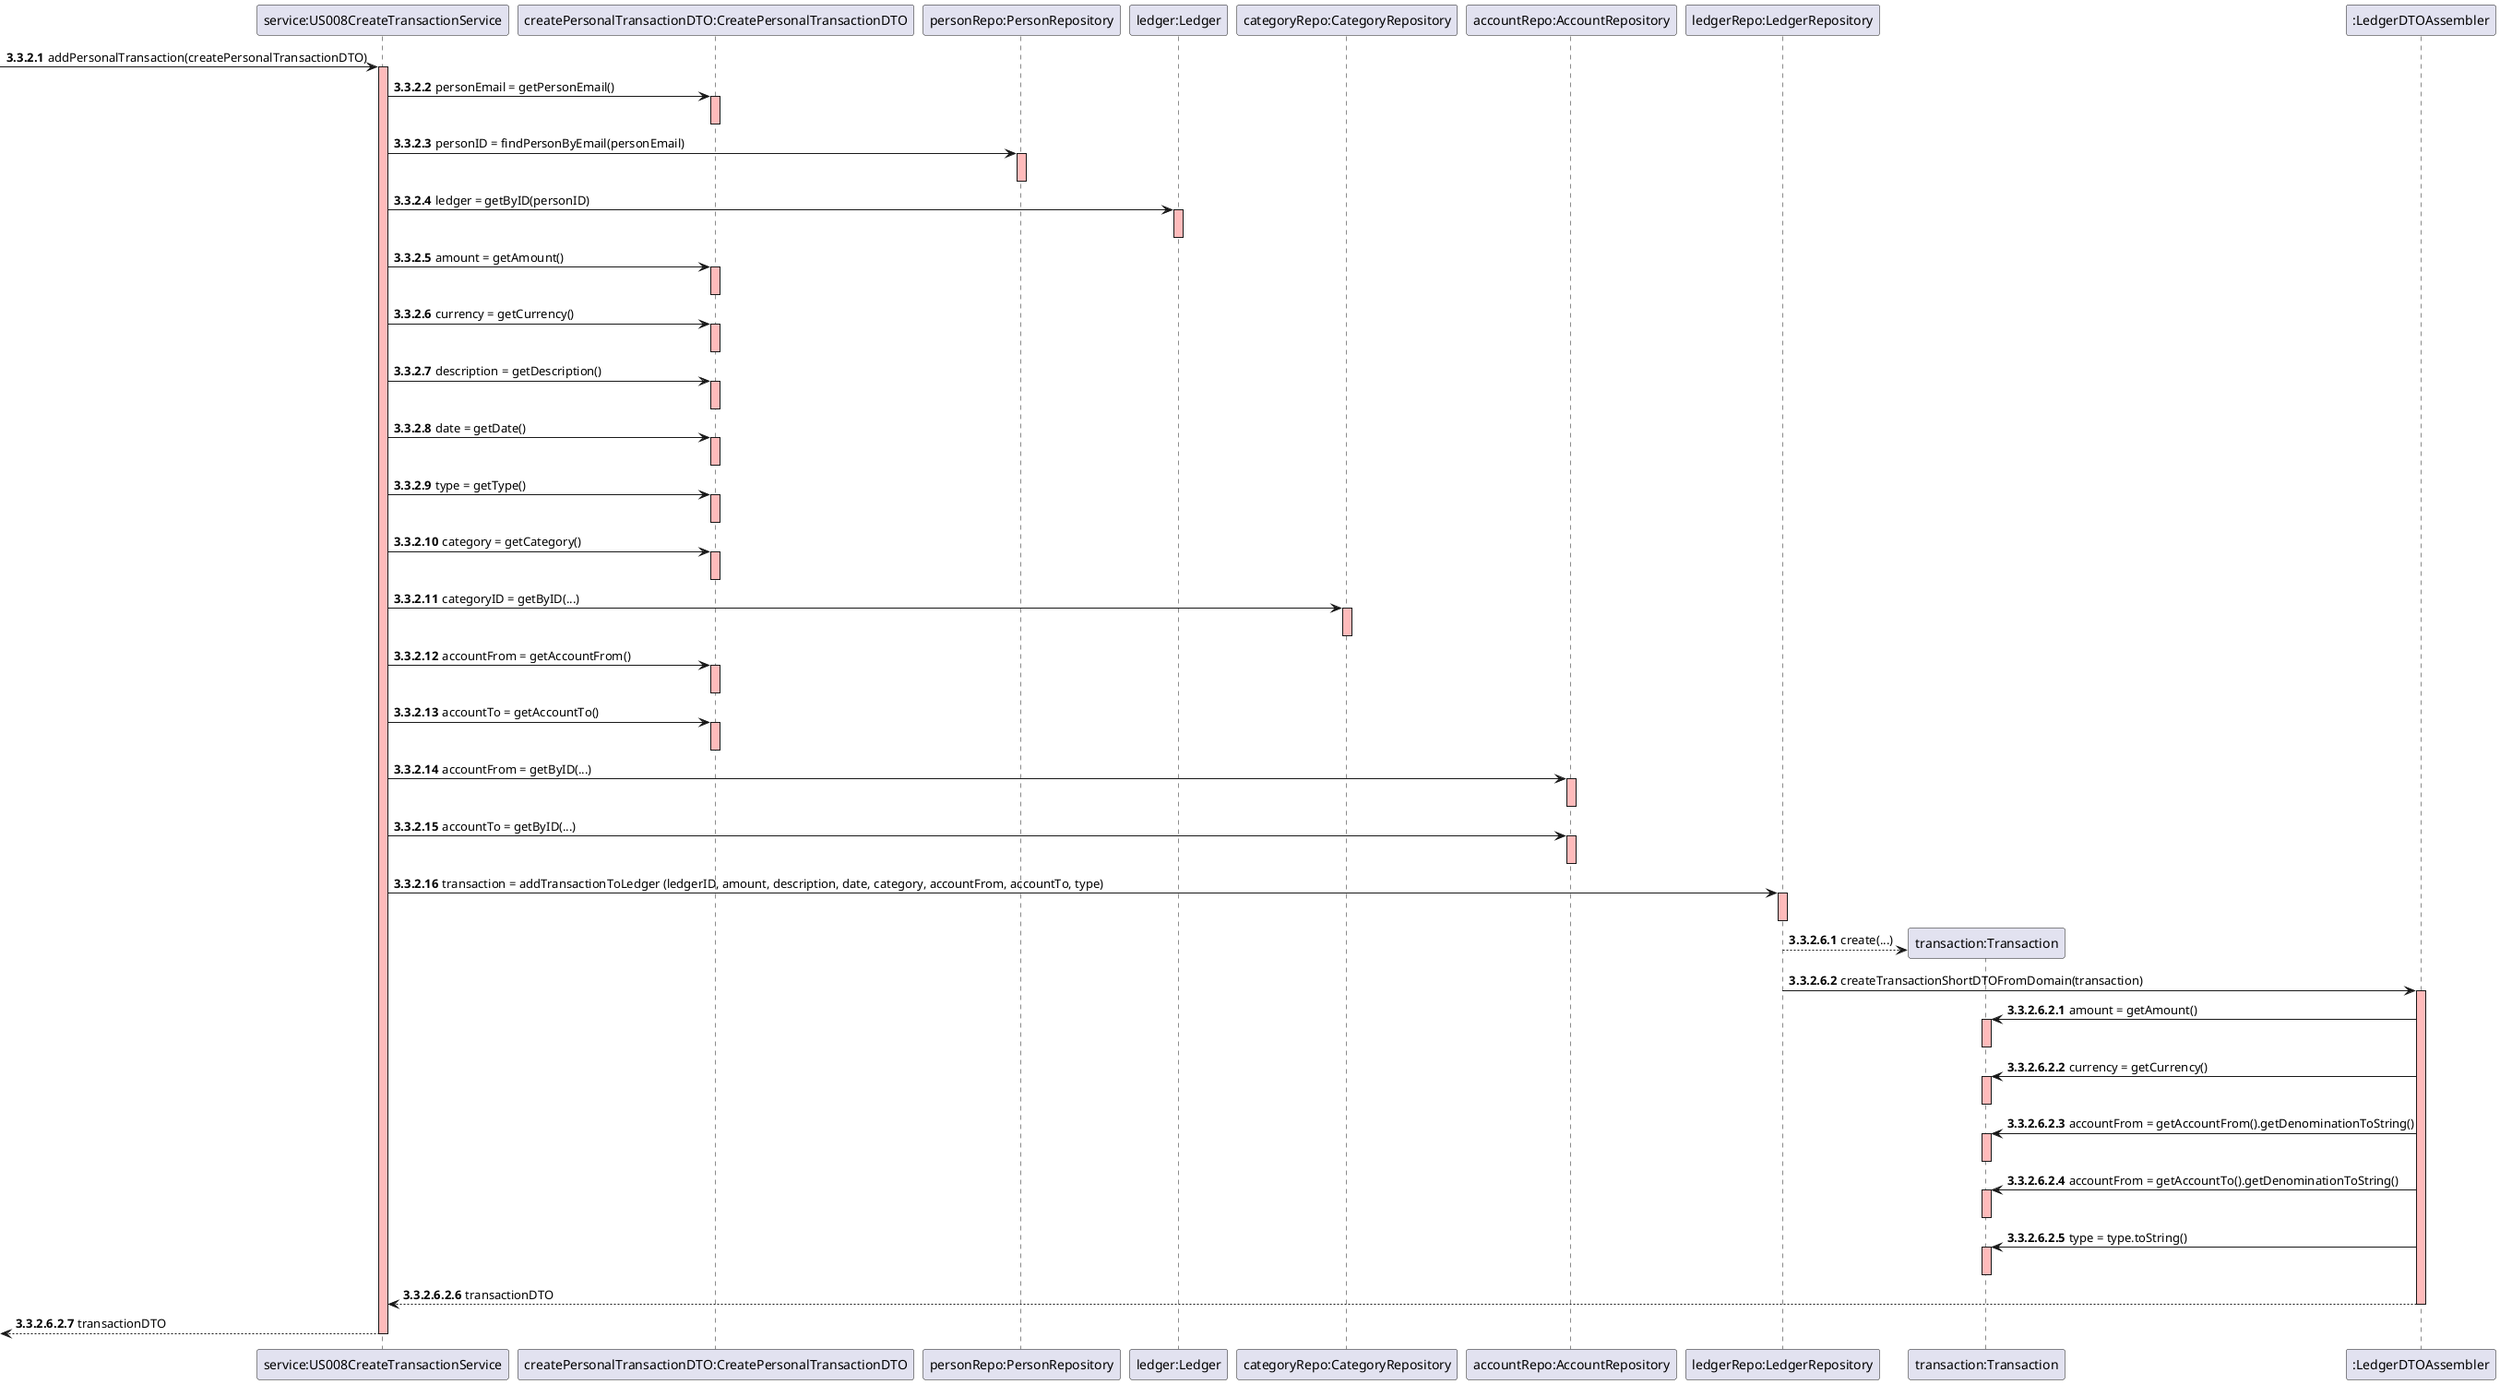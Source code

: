 @startuml

autonumber 3.3.2.1
-> "service:US008CreateTransactionService" : addPersonalTransaction(createPersonalTransactionDTO)
activate "service:US008CreateTransactionService"  #FFBBBB

"service:US008CreateTransactionService" -> "createPersonalTransactionDTO:CreatePersonalTransactionDTO" : personEmail = getPersonEmail()
activate "createPersonalTransactionDTO:CreatePersonalTransactionDTO"  #FFBBBB
deactivate "createPersonalTransactionDTO:CreatePersonalTransactionDTO"

"service:US008CreateTransactionService" -> "personRepo:PersonRepository" : personID = findPersonByEmail(personEmail)
activate "personRepo:PersonRepository" #FFBBBB
deactivate "personRepo:PersonRepository"

"service:US008CreateTransactionService" -> "ledger:Ledger" : ledger = getByID(personID)
activate "ledger:Ledger" #FFBBBB
deactivate "ledger:Ledger"

"service:US008CreateTransactionService" -> "createPersonalTransactionDTO:CreatePersonalTransactionDTO" : amount = getAmount()
activate "createPersonalTransactionDTO:CreatePersonalTransactionDTO"  #FFBBBB
deactivate "createPersonalTransactionDTO:CreatePersonalTransactionDTO"

"service:US008CreateTransactionService" -> "createPersonalTransactionDTO:CreatePersonalTransactionDTO" : currency = getCurrency()
activate "createPersonalTransactionDTO:CreatePersonalTransactionDTO"  #FFBBBB
deactivate "createPersonalTransactionDTO:CreatePersonalTransactionDTO"

"service:US008CreateTransactionService" -> "createPersonalTransactionDTO:CreatePersonalTransactionDTO" : description = getDescription()
activate "createPersonalTransactionDTO:CreatePersonalTransactionDTO"  #FFBBBB
deactivate "createPersonalTransactionDTO:CreatePersonalTransactionDTO"

"service:US008CreateTransactionService" -> "createPersonalTransactionDTO:CreatePersonalTransactionDTO" : date = getDate()
activate "createPersonalTransactionDTO:CreatePersonalTransactionDTO"  #FFBBBB
deactivate "createPersonalTransactionDTO:CreatePersonalTransactionDTO"

"service:US008CreateTransactionService" -> "createPersonalTransactionDTO:CreatePersonalTransactionDTO" : type = getType()
activate "createPersonalTransactionDTO:CreatePersonalTransactionDTO"  #FFBBBB
deactivate "createPersonalTransactionDTO:CreatePersonalTransactionDTO"

"service:US008CreateTransactionService" -> "createPersonalTransactionDTO:CreatePersonalTransactionDTO" : category = getCategory()
activate "createPersonalTransactionDTO:CreatePersonalTransactionDTO"  #FFBBBB
deactivate "createPersonalTransactionDTO:CreatePersonalTransactionDTO"

"service:US008CreateTransactionService" -> "categoryRepo:CategoryRepository" : categoryID = getByID(...)
activate "categoryRepo:CategoryRepository" #FFBBBB
deactivate "categoryRepo:CategoryRepository"

"service:US008CreateTransactionService" -> "createPersonalTransactionDTO:CreatePersonalTransactionDTO" : accountFrom = getAccountFrom()
activate "createPersonalTransactionDTO:CreatePersonalTransactionDTO"  #FFBBBB
deactivate "createPersonalTransactionDTO:CreatePersonalTransactionDTO"

"service:US008CreateTransactionService" -> "createPersonalTransactionDTO:CreatePersonalTransactionDTO" : accountTo = getAccountTo()
activate "createPersonalTransactionDTO:CreatePersonalTransactionDTO"  #FFBBBB
deactivate "createPersonalTransactionDTO:CreatePersonalTransactionDTO"

"service:US008CreateTransactionService" -> "accountRepo:AccountRepository" : accountFrom = getByID(...)
activate "accountRepo:AccountRepository" #FFBBBB
deactivate "accountRepo:AccountRepository"

"service:US008CreateTransactionService" -> "accountRepo:AccountRepository" : accountTo = getByID(...)
activate "accountRepo:AccountRepository" #FFBBBB
deactivate "accountRepo:AccountRepository"

"service:US008CreateTransactionService" -> "ledgerRepo:LedgerRepository" : transaction = addTransactionToLedger (ledgerID, amount, description, date, category, accountFrom, accountTo, type)
activate "ledgerRepo:LedgerRepository" #FFBBBB
deactivate "ledgerRepo:LedgerRepository"

autonumber 3.3.2.6.1
create "transaction:Transaction"
"ledgerRepo:LedgerRepository"-->"transaction:Transaction":create(...)
"ledgerRepo:LedgerRepository"->":LedgerDTOAssembler":createTransactionShortDTOFromDomain(transaction)
activate ":LedgerDTOAssembler" #FFBBBB

autonumber 3.3.2.6.2.1
":LedgerDTOAssembler"->"transaction:Transaction" : amount = getAmount()
activate "transaction:Transaction" #FFBBBB
deactivate "transaction:Transaction"

":LedgerDTOAssembler"->"transaction:Transaction" : currency = getCurrency()
activate "transaction:Transaction" #FFBBBB
deactivate "transaction:Transaction"

":LedgerDTOAssembler"->"transaction:Transaction" : accountFrom = getAccountFrom().getDenominationToString()
activate "transaction:Transaction" #FFBBBB
deactivate "transaction:Transaction"

":LedgerDTOAssembler"->"transaction:Transaction" : accountFrom = getAccountTo().getDenominationToString()
activate "transaction:Transaction" #FFBBBB
deactivate "transaction:Transaction"

":LedgerDTOAssembler"->"transaction:Transaction" : type = type.toString()
activate "transaction:Transaction" #FFBBBB
deactivate "transaction:Transaction"









":LedgerDTOAssembler" --> "service:US008CreateTransactionService" : transactionDTO
deactivate ":LedgerDTOAssembler"

<-- "service:US008CreateTransactionService" : transactionDTO
deactivate "service:US008CreateTransactionService"

@enduml